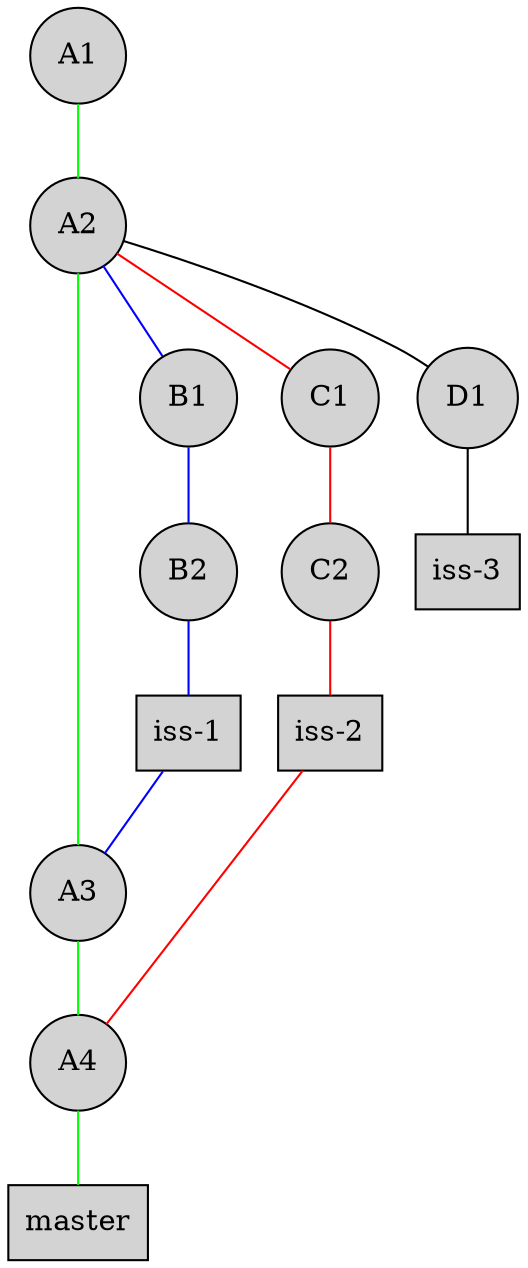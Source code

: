 digraph G {
  rankdir="TB";
  bgcolor="transparent";
  node[style="filled", width=0.5, height=0.5, shape=circle];
  edge[weight=5, arrowhead=none];
  node[group=master];
  A1 -> A2 -> A3 -> A4 -> A5[color=green];
  node[group=iss1];
  A2 -> B1 -> B2 -> iss1 -> A3[color=blue];
  node[group=iss2];
  A2 -> C1 -> C2 -> iss2 -> A4[color=red];
  node[group=iss2];
  A2 -> D1 -> iss3;
  A5[shape=box,label=master]
  iss1[shape=box,label="iss-1"]
  iss2[shape=box,label="iss-2"]
  iss3[shape=box,label="iss-3"]
}
